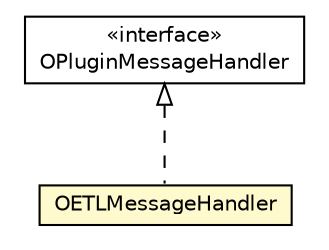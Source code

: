 #!/usr/local/bin/dot
#
# Class diagram 
# Generated by UMLGraph version R5_6-24-gf6e263 (http://www.umlgraph.org/)
#

digraph G {
	edge [fontname="Helvetica",fontsize=10,labelfontname="Helvetica",labelfontsize=10];
	node [fontname="Helvetica",fontsize=10,shape=plaintext];
	nodesep=0.25;
	ranksep=0.5;
	// com.orientechnologies.orient.output.OPluginMessageHandler
	c1663873 [label=<<table title="com.orientechnologies.orient.output.OPluginMessageHandler" border="0" cellborder="1" cellspacing="0" cellpadding="2" port="p" href="../../output/OPluginMessageHandler.html">
		<tr><td><table border="0" cellspacing="0" cellpadding="1">
<tr><td align="center" balign="center"> &#171;interface&#187; </td></tr>
<tr><td align="center" balign="center"> OPluginMessageHandler </td></tr>
		</table></td></tr>
		</table>>, URL="../../output/OPluginMessageHandler.html", fontname="Helvetica", fontcolor="black", fontsize=10.0];
	// com.orientechnologies.orient.etl.context.OETLMessageHandler
	c1664326 [label=<<table title="com.orientechnologies.orient.etl.context.OETLMessageHandler" border="0" cellborder="1" cellspacing="0" cellpadding="2" port="p" bgcolor="lemonChiffon" href="./OETLMessageHandler.html">
		<tr><td><table border="0" cellspacing="0" cellpadding="1">
<tr><td align="center" balign="center"> OETLMessageHandler </td></tr>
		</table></td></tr>
		</table>>, URL="./OETLMessageHandler.html", fontname="Helvetica", fontcolor="black", fontsize=10.0];
	//com.orientechnologies.orient.etl.context.OETLMessageHandler implements com.orientechnologies.orient.output.OPluginMessageHandler
	c1663873:p -> c1664326:p [dir=back,arrowtail=empty,style=dashed];
}

